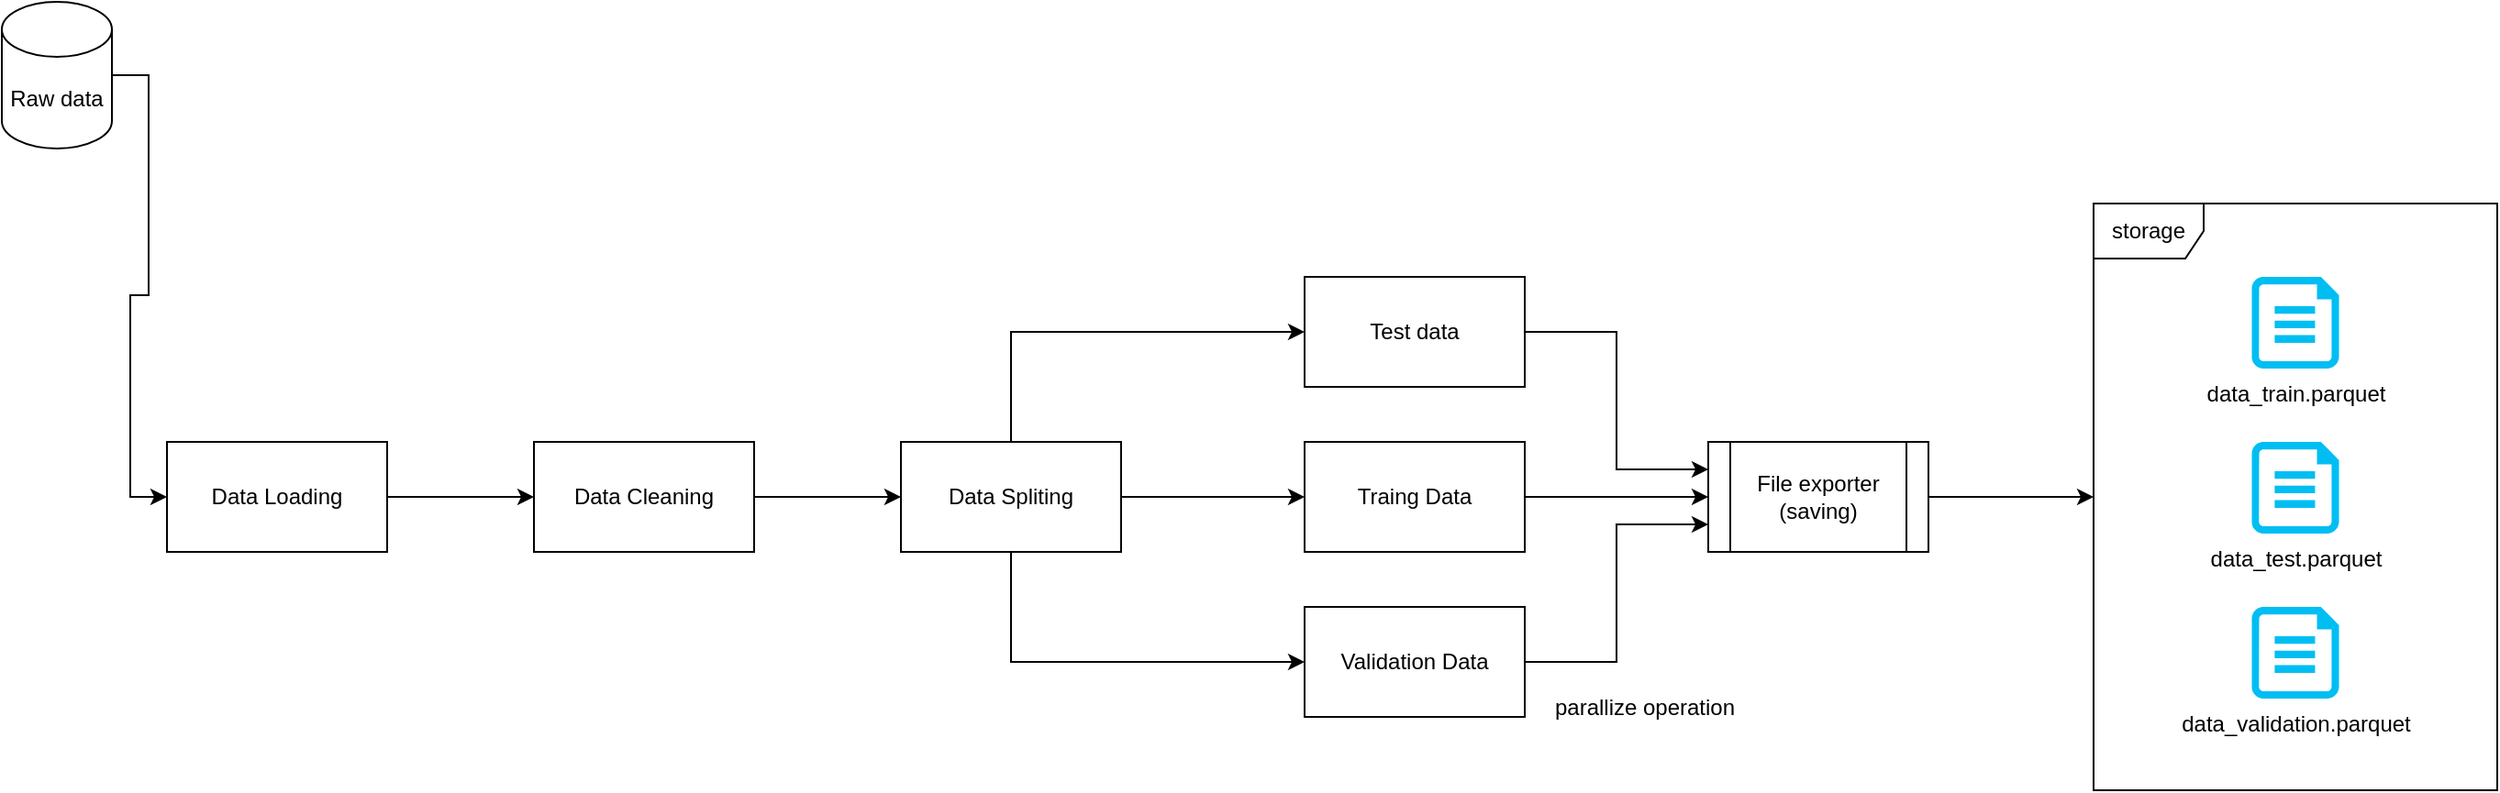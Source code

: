 <mxfile version="22.1.21" type="device">
  <diagram id="k8RmFXYsxlgKVo_9KSPX" name="DataPipe">
    <mxGraphModel dx="1560" dy="918" grid="1" gridSize="10" guides="1" tooltips="1" connect="1" arrows="1" fold="1" page="1" pageScale="1" pageWidth="850" pageHeight="1100" math="0" shadow="0">
      <root>
        <mxCell id="0" />
        <mxCell id="1" parent="0" />
        <mxCell id="X6W9XZv9w_tUhr1zxAFJ-30" style="edgeStyle=orthogonalEdgeStyle;rounded=0;orthogonalLoop=1;jettySize=auto;html=1;entryX=0;entryY=0.5;entryDx=0;entryDy=0;" edge="1" parent="1" source="X6W9XZv9w_tUhr1zxAFJ-1" target="X6W9XZv9w_tUhr1zxAFJ-2">
          <mxGeometry relative="1" as="geometry" />
        </mxCell>
        <mxCell id="X6W9XZv9w_tUhr1zxAFJ-1" value="Raw data" style="shape=cylinder3;whiteSpace=wrap;html=1;boundedLbl=1;backgroundOutline=1;size=15;" vertex="1" parent="1">
          <mxGeometry x="40" y="10" width="60" height="80" as="geometry" />
        </mxCell>
        <mxCell id="X6W9XZv9w_tUhr1zxAFJ-4" value="" style="edgeStyle=orthogonalEdgeStyle;rounded=0;orthogonalLoop=1;jettySize=auto;html=1;" edge="1" parent="1" source="X6W9XZv9w_tUhr1zxAFJ-2" target="X6W9XZv9w_tUhr1zxAFJ-3">
          <mxGeometry relative="1" as="geometry" />
        </mxCell>
        <mxCell id="X6W9XZv9w_tUhr1zxAFJ-2" value="Data Loading" style="rounded=0;whiteSpace=wrap;html=1;" vertex="1" parent="1">
          <mxGeometry x="130" y="250" width="120" height="60" as="geometry" />
        </mxCell>
        <mxCell id="X6W9XZv9w_tUhr1zxAFJ-6" value="" style="edgeStyle=orthogonalEdgeStyle;rounded=0;orthogonalLoop=1;jettySize=auto;html=1;" edge="1" parent="1" source="X6W9XZv9w_tUhr1zxAFJ-3" target="X6W9XZv9w_tUhr1zxAFJ-5">
          <mxGeometry relative="1" as="geometry" />
        </mxCell>
        <mxCell id="X6W9XZv9w_tUhr1zxAFJ-3" value="Data Cleaning" style="rounded=0;whiteSpace=wrap;html=1;" vertex="1" parent="1">
          <mxGeometry x="330" y="250" width="120" height="60" as="geometry" />
        </mxCell>
        <mxCell id="X6W9XZv9w_tUhr1zxAFJ-7" style="edgeStyle=orthogonalEdgeStyle;rounded=0;orthogonalLoop=1;jettySize=auto;html=1;exitX=0.5;exitY=0;exitDx=0;exitDy=0;entryX=0;entryY=0.5;entryDx=0;entryDy=0;" edge="1" parent="1" source="X6W9XZv9w_tUhr1zxAFJ-5" target="X6W9XZv9w_tUhr1zxAFJ-8">
          <mxGeometry relative="1" as="geometry">
            <mxPoint x="720" y="170" as="targetPoint" />
          </mxGeometry>
        </mxCell>
        <mxCell id="X6W9XZv9w_tUhr1zxAFJ-9" style="edgeStyle=orthogonalEdgeStyle;rounded=0;orthogonalLoop=1;jettySize=auto;html=1;" edge="1" parent="1" source="X6W9XZv9w_tUhr1zxAFJ-5" target="X6W9XZv9w_tUhr1zxAFJ-10">
          <mxGeometry relative="1" as="geometry">
            <mxPoint x="720" y="360" as="targetPoint" />
          </mxGeometry>
        </mxCell>
        <mxCell id="X6W9XZv9w_tUhr1zxAFJ-11" style="edgeStyle=orthogonalEdgeStyle;rounded=0;orthogonalLoop=1;jettySize=auto;html=1;exitX=0.5;exitY=1;exitDx=0;exitDy=0;entryX=0;entryY=0.5;entryDx=0;entryDy=0;" edge="1" parent="1" source="X6W9XZv9w_tUhr1zxAFJ-5" target="X6W9XZv9w_tUhr1zxAFJ-12">
          <mxGeometry relative="1" as="geometry">
            <mxPoint x="710" y="470" as="targetPoint" />
          </mxGeometry>
        </mxCell>
        <mxCell id="X6W9XZv9w_tUhr1zxAFJ-5" value="Data Spliting" style="rounded=0;whiteSpace=wrap;html=1;" vertex="1" parent="1">
          <mxGeometry x="530" y="250" width="120" height="60" as="geometry" />
        </mxCell>
        <mxCell id="X6W9XZv9w_tUhr1zxAFJ-16" style="edgeStyle=orthogonalEdgeStyle;rounded=0;orthogonalLoop=1;jettySize=auto;html=1;entryX=0;entryY=0.25;entryDx=0;entryDy=0;" edge="1" parent="1" source="X6W9XZv9w_tUhr1zxAFJ-8" target="X6W9XZv9w_tUhr1zxAFJ-15">
          <mxGeometry relative="1" as="geometry" />
        </mxCell>
        <mxCell id="X6W9XZv9w_tUhr1zxAFJ-8" value="Test data" style="rounded=0;whiteSpace=wrap;html=1;" vertex="1" parent="1">
          <mxGeometry x="750" y="160" width="120" height="60" as="geometry" />
        </mxCell>
        <mxCell id="X6W9XZv9w_tUhr1zxAFJ-17" style="edgeStyle=orthogonalEdgeStyle;rounded=0;orthogonalLoop=1;jettySize=auto;html=1;exitX=1;exitY=0.5;exitDx=0;exitDy=0;entryX=0;entryY=0.5;entryDx=0;entryDy=0;" edge="1" parent="1" source="X6W9XZv9w_tUhr1zxAFJ-10" target="X6W9XZv9w_tUhr1zxAFJ-15">
          <mxGeometry relative="1" as="geometry" />
        </mxCell>
        <mxCell id="X6W9XZv9w_tUhr1zxAFJ-10" value="Traing Data" style="rounded=0;whiteSpace=wrap;html=1;" vertex="1" parent="1">
          <mxGeometry x="750" y="250" width="120" height="60" as="geometry" />
        </mxCell>
        <mxCell id="X6W9XZv9w_tUhr1zxAFJ-18" style="edgeStyle=orthogonalEdgeStyle;rounded=0;orthogonalLoop=1;jettySize=auto;html=1;entryX=0;entryY=0.75;entryDx=0;entryDy=0;" edge="1" parent="1" source="X6W9XZv9w_tUhr1zxAFJ-12" target="X6W9XZv9w_tUhr1zxAFJ-15">
          <mxGeometry relative="1" as="geometry" />
        </mxCell>
        <mxCell id="X6W9XZv9w_tUhr1zxAFJ-12" value="Validation Data" style="rounded=0;whiteSpace=wrap;html=1;" vertex="1" parent="1">
          <mxGeometry x="750" y="340" width="120" height="60" as="geometry" />
        </mxCell>
        <mxCell id="X6W9XZv9w_tUhr1zxAFJ-19" style="edgeStyle=orthogonalEdgeStyle;rounded=0;orthogonalLoop=1;jettySize=auto;html=1;" edge="1" parent="1" source="X6W9XZv9w_tUhr1zxAFJ-15" target="X6W9XZv9w_tUhr1zxAFJ-20">
          <mxGeometry relative="1" as="geometry">
            <mxPoint x="1170" y="300" as="targetPoint" />
          </mxGeometry>
        </mxCell>
        <mxCell id="X6W9XZv9w_tUhr1zxAFJ-15" value="File exporter (saving)" style="shape=process;whiteSpace=wrap;html=1;backgroundOutline=1;" vertex="1" parent="1">
          <mxGeometry x="970" y="250" width="120" height="60" as="geometry" />
        </mxCell>
        <mxCell id="X6W9XZv9w_tUhr1zxAFJ-26" value="" style="group" vertex="1" connectable="0" parent="1">
          <mxGeometry x="1180" y="120" width="220" height="320" as="geometry" />
        </mxCell>
        <mxCell id="X6W9XZv9w_tUhr1zxAFJ-20" value="storage" style="shape=umlFrame;whiteSpace=wrap;html=1;pointerEvents=0;" vertex="1" parent="X6W9XZv9w_tUhr1zxAFJ-26">
          <mxGeometry width="220" height="320" as="geometry" />
        </mxCell>
        <mxCell id="X6W9XZv9w_tUhr1zxAFJ-25" value="" style="group" vertex="1" connectable="0" parent="X6W9XZv9w_tUhr1zxAFJ-26">
          <mxGeometry x="86.25" y="40" width="47.5" height="230" as="geometry" />
        </mxCell>
        <mxCell id="X6W9XZv9w_tUhr1zxAFJ-14" value="data_train.parquet" style="verticalLabelPosition=bottom;html=1;verticalAlign=top;align=center;strokeColor=none;fillColor=#00BEF2;shape=mxgraph.azure.cloud_services_configuration_file;pointerEvents=1;" vertex="1" parent="X6W9XZv9w_tUhr1zxAFJ-25">
          <mxGeometry width="47.5" height="50" as="geometry" />
        </mxCell>
        <mxCell id="X6W9XZv9w_tUhr1zxAFJ-21" value="data_test.parquet" style="verticalLabelPosition=bottom;html=1;verticalAlign=top;align=center;strokeColor=none;fillColor=#00BEF2;shape=mxgraph.azure.cloud_services_configuration_file;pointerEvents=1;" vertex="1" parent="X6W9XZv9w_tUhr1zxAFJ-25">
          <mxGeometry y="90" width="47.5" height="50" as="geometry" />
        </mxCell>
        <mxCell id="X6W9XZv9w_tUhr1zxAFJ-22" value="data_validation.parquet" style="verticalLabelPosition=bottom;html=1;verticalAlign=top;align=center;strokeColor=none;fillColor=#00BEF2;shape=mxgraph.azure.cloud_services_configuration_file;pointerEvents=1;" vertex="1" parent="X6W9XZv9w_tUhr1zxAFJ-25">
          <mxGeometry y="180" width="47.5" height="50" as="geometry" />
        </mxCell>
        <mxCell id="X6W9XZv9w_tUhr1zxAFJ-29" value="parallize operation" style="text;html=1;align=center;verticalAlign=middle;resizable=0;points=[];autosize=1;strokeColor=none;fillColor=none;" vertex="1" parent="1">
          <mxGeometry x="875" y="380" width="120" height="30" as="geometry" />
        </mxCell>
      </root>
    </mxGraphModel>
  </diagram>
</mxfile>
